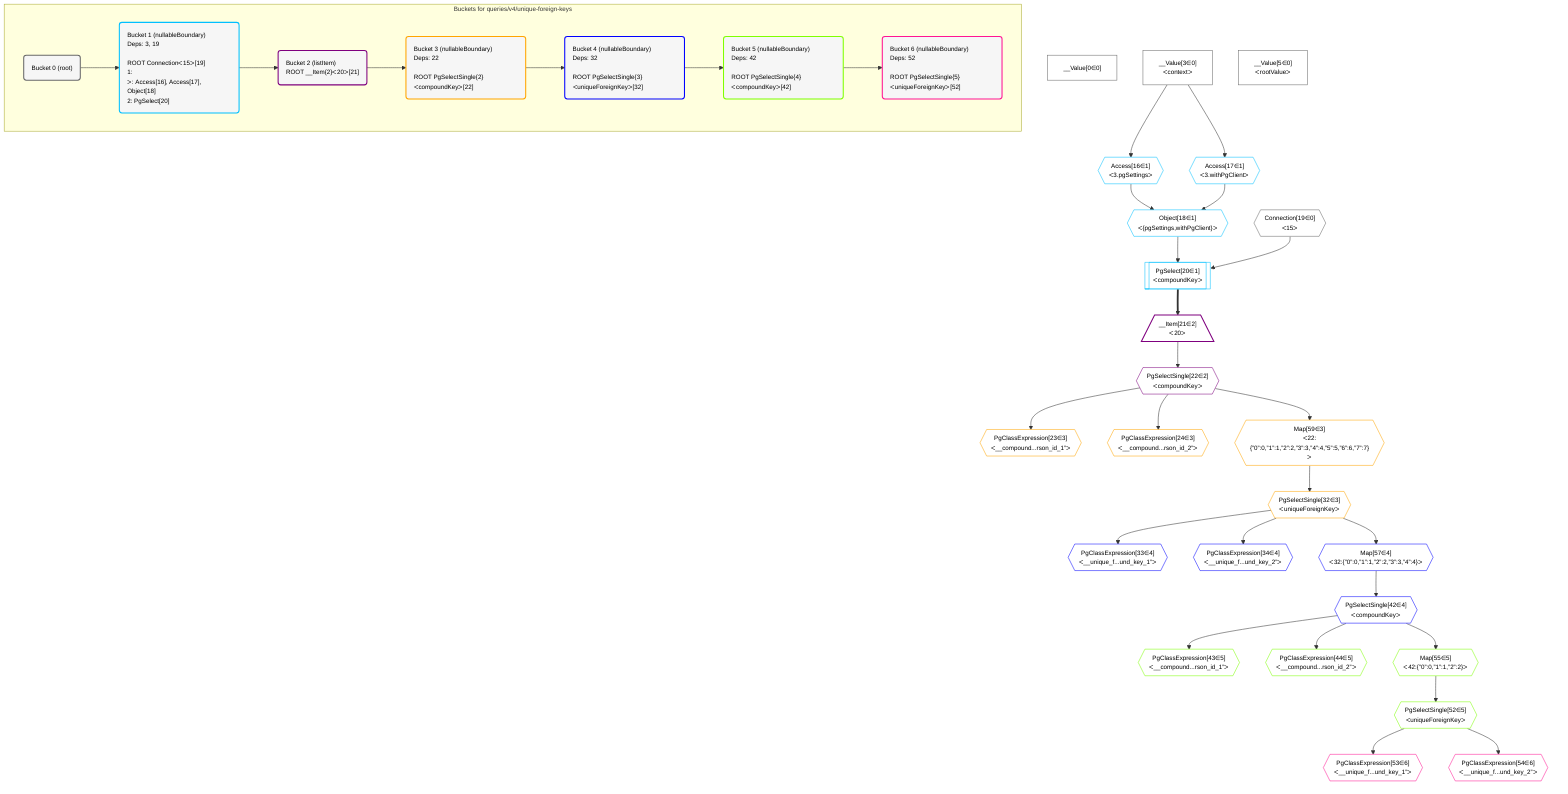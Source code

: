 %%{init: {'themeVariables': { 'fontSize': '12px'}}}%%
graph TD
    classDef path fill:#eee,stroke:#000,color:#000
    classDef plan fill:#fff,stroke-width:1px,color:#000
    classDef itemplan fill:#fff,stroke-width:2px,color:#000
    classDef unbatchedplan fill:#dff,stroke-width:1px,color:#000
    classDef sideeffectplan fill:#fcc,stroke-width:2px,color:#000
    classDef bucket fill:#f6f6f6,color:#000,stroke-width:2px,text-align:left


    %% define steps
    __Value0["__Value[0∈0]"]:::plan
    __Value3["__Value[3∈0]<br />ᐸcontextᐳ"]:::plan
    __Value5["__Value[5∈0]<br />ᐸrootValueᐳ"]:::plan
    Access16{{"Access[16∈1]<br />ᐸ3.pgSettingsᐳ"}}:::plan
    Access17{{"Access[17∈1]<br />ᐸ3.withPgClientᐳ"}}:::plan
    Object18{{"Object[18∈1]<br />ᐸ{pgSettings,withPgClient}ᐳ"}}:::plan
    Connection19{{"Connection[19∈0]<br />ᐸ15ᐳ"}}:::plan
    PgSelect20[["PgSelect[20∈1]<br />ᐸcompoundKeyᐳ"]]:::plan
    __Item21[/"__Item[21∈2]<br />ᐸ20ᐳ"\]:::itemplan
    PgSelectSingle22{{"PgSelectSingle[22∈2]<br />ᐸcompoundKeyᐳ"}}:::plan
    PgClassExpression23{{"PgClassExpression[23∈3]<br />ᐸ__compound...rson_id_1”ᐳ"}}:::plan
    PgClassExpression24{{"PgClassExpression[24∈3]<br />ᐸ__compound...rson_id_2”ᐳ"}}:::plan
    Map59{{"Map[59∈3]<br />ᐸ22:{”0”:0,”1”:1,”2”:2,”3”:3,”4”:4,”5”:5,”6”:6,”7”:7}ᐳ"}}:::plan
    PgSelectSingle32{{"PgSelectSingle[32∈3]<br />ᐸuniqueForeignKeyᐳ"}}:::plan
    PgClassExpression33{{"PgClassExpression[33∈4]<br />ᐸ__unique_f...und_key_1”ᐳ"}}:::plan
    PgClassExpression34{{"PgClassExpression[34∈4]<br />ᐸ__unique_f...und_key_2”ᐳ"}}:::plan
    Map57{{"Map[57∈4]<br />ᐸ32:{”0”:0,”1”:1,”2”:2,”3”:3,”4”:4}ᐳ"}}:::plan
    PgSelectSingle42{{"PgSelectSingle[42∈4]<br />ᐸcompoundKeyᐳ"}}:::plan
    PgClassExpression43{{"PgClassExpression[43∈5]<br />ᐸ__compound...rson_id_1”ᐳ"}}:::plan
    PgClassExpression44{{"PgClassExpression[44∈5]<br />ᐸ__compound...rson_id_2”ᐳ"}}:::plan
    Map55{{"Map[55∈5]<br />ᐸ42:{”0”:0,”1”:1,”2”:2}ᐳ"}}:::plan
    PgSelectSingle52{{"PgSelectSingle[52∈5]<br />ᐸuniqueForeignKeyᐳ"}}:::plan
    PgClassExpression53{{"PgClassExpression[53∈6]<br />ᐸ__unique_f...und_key_1”ᐳ"}}:::plan
    PgClassExpression54{{"PgClassExpression[54∈6]<br />ᐸ__unique_f...und_key_2”ᐳ"}}:::plan

    %% plan dependencies
    __Value3 --> Access16
    __Value3 --> Access17
    Access16 & Access17 --> Object18
    Object18 & Connection19 --> PgSelect20
    PgSelect20 ==> __Item21
    __Item21 --> PgSelectSingle22
    PgSelectSingle22 --> PgClassExpression23
    PgSelectSingle22 --> PgClassExpression24
    PgSelectSingle22 --> Map59
    Map59 --> PgSelectSingle32
    PgSelectSingle32 --> PgClassExpression33
    PgSelectSingle32 --> PgClassExpression34
    PgSelectSingle32 --> Map57
    Map57 --> PgSelectSingle42
    PgSelectSingle42 --> PgClassExpression43
    PgSelectSingle42 --> PgClassExpression44
    PgSelectSingle42 --> Map55
    Map55 --> PgSelectSingle52
    PgSelectSingle52 --> PgClassExpression53
    PgSelectSingle52 --> PgClassExpression54

    subgraph "Buckets for queries/v4/unique-foreign-keys"
    Bucket0("Bucket 0 (root)"):::bucket
    classDef bucket0 stroke:#696969
    class Bucket0,__Value0,__Value3,__Value5,Connection19 bucket0
    Bucket1("Bucket 1 (nullableBoundary)<br />Deps: 3, 19<br /><br />ROOT Connectionᐸ15ᐳ[19]<br />1: <br />ᐳ: Access[16], Access[17], Object[18]<br />2: PgSelect[20]"):::bucket
    classDef bucket1 stroke:#00bfff
    class Bucket1,Access16,Access17,Object18,PgSelect20 bucket1
    Bucket2("Bucket 2 (listItem)<br />ROOT __Item{2}ᐸ20ᐳ[21]"):::bucket
    classDef bucket2 stroke:#7f007f
    class Bucket2,__Item21,PgSelectSingle22 bucket2
    Bucket3("Bucket 3 (nullableBoundary)<br />Deps: 22<br /><br />ROOT PgSelectSingle{2}ᐸcompoundKeyᐳ[22]"):::bucket
    classDef bucket3 stroke:#ffa500
    class Bucket3,PgClassExpression23,PgClassExpression24,PgSelectSingle32,Map59 bucket3
    Bucket4("Bucket 4 (nullableBoundary)<br />Deps: 32<br /><br />ROOT PgSelectSingle{3}ᐸuniqueForeignKeyᐳ[32]"):::bucket
    classDef bucket4 stroke:#0000ff
    class Bucket4,PgClassExpression33,PgClassExpression34,PgSelectSingle42,Map57 bucket4
    Bucket5("Bucket 5 (nullableBoundary)<br />Deps: 42<br /><br />ROOT PgSelectSingle{4}ᐸcompoundKeyᐳ[42]"):::bucket
    classDef bucket5 stroke:#7fff00
    class Bucket5,PgClassExpression43,PgClassExpression44,PgSelectSingle52,Map55 bucket5
    Bucket6("Bucket 6 (nullableBoundary)<br />Deps: 52<br /><br />ROOT PgSelectSingle{5}ᐸuniqueForeignKeyᐳ[52]"):::bucket
    classDef bucket6 stroke:#ff1493
    class Bucket6,PgClassExpression53,PgClassExpression54 bucket6
    Bucket0 --> Bucket1
    Bucket1 --> Bucket2
    Bucket2 --> Bucket3
    Bucket3 --> Bucket4
    Bucket4 --> Bucket5
    Bucket5 --> Bucket6
    end